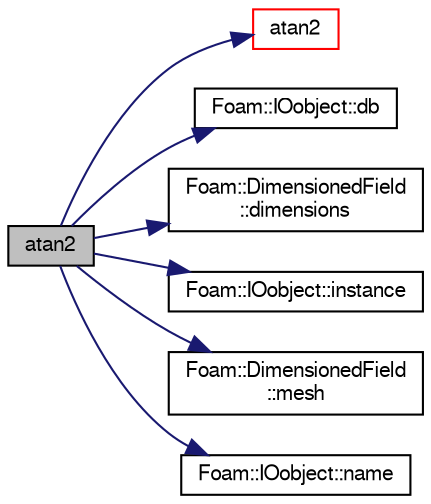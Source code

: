 digraph "atan2"
{
  bgcolor="transparent";
  edge [fontname="FreeSans",fontsize="10",labelfontname="FreeSans",labelfontsize="10"];
  node [fontname="FreeSans",fontsize="10",shape=record];
  rankdir="LR";
  Node69071 [label="atan2",height=0.2,width=0.4,color="black", fillcolor="grey75", style="filled", fontcolor="black"];
  Node69071 -> Node69072 [color="midnightblue",fontsize="10",style="solid",fontname="FreeSans"];
  Node69072 [label="atan2",height=0.2,width=0.4,color="red",URL="$a21124.html#a7c3244436f5bb68e49184c00b86ccc8d"];
  Node69071 -> Node69076 [color="midnightblue",fontsize="10",style="solid",fontname="FreeSans"];
  Node69076 [label="Foam::IOobject::db",height=0.2,width=0.4,color="black",URL="$a26142.html#a65cc75d9f80b1df5c3184fb2274a97f1",tooltip="Return the local objectRegistry. "];
  Node69071 -> Node69077 [color="midnightblue",fontsize="10",style="solid",fontname="FreeSans"];
  Node69077 [label="Foam::DimensionedField\l::dimensions",height=0.2,width=0.4,color="black",URL="$a26390.html#a66989c1e0666e0d0c93a2056ce75599e",tooltip="Return dimensions. "];
  Node69071 -> Node69078 [color="midnightblue",fontsize="10",style="solid",fontname="FreeSans"];
  Node69078 [label="Foam::IOobject::instance",height=0.2,width=0.4,color="black",URL="$a26142.html#acac6de003b420b848571b5064e50ed89"];
  Node69071 -> Node69079 [color="midnightblue",fontsize="10",style="solid",fontname="FreeSans"];
  Node69079 [label="Foam::DimensionedField\l::mesh",height=0.2,width=0.4,color="black",URL="$a26390.html#a8f1110830348a1448a14ab5e3cf47e3b",tooltip="Return mesh. "];
  Node69071 -> Node69080 [color="midnightblue",fontsize="10",style="solid",fontname="FreeSans"];
  Node69080 [label="Foam::IOobject::name",height=0.2,width=0.4,color="black",URL="$a26142.html#acc80e00a8ac919288fb55bd14cc88bf6",tooltip="Return name. "];
}
